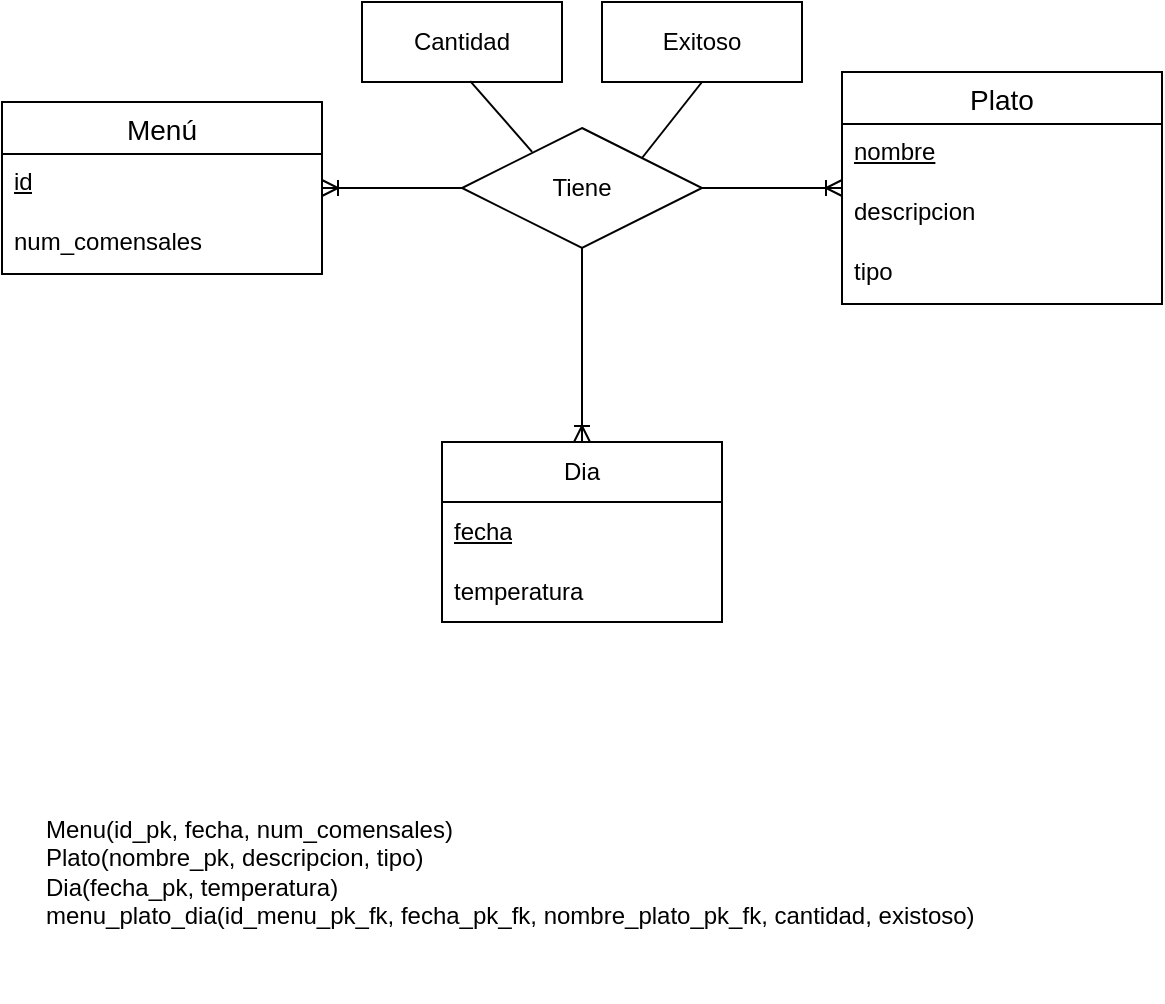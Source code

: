 <mxfile version="22.0.4" type="github">
  <diagram name="Página-1" id="dDkpwZAfPgdj7UrKbWsn">
    <mxGraphModel dx="1434" dy="800" grid="1" gridSize="10" guides="1" tooltips="1" connect="1" arrows="1" fold="1" page="1" pageScale="1" pageWidth="827" pageHeight="1169" math="0" shadow="0">
      <root>
        <mxCell id="0" />
        <mxCell id="1" parent="0" />
        <mxCell id="tULLvEB-9hIpSZvFCdhP-1" value="Menú" style="swimlane;fontStyle=0;childLayout=stackLayout;horizontal=1;startSize=26;horizontalStack=0;resizeParent=1;resizeParentMax=0;resizeLast=0;collapsible=1;marginBottom=0;align=center;fontSize=14;" parent="1" vertex="1">
          <mxGeometry x="150" y="190" width="160" height="86" as="geometry" />
        </mxCell>
        <mxCell id="tULLvEB-9hIpSZvFCdhP-10" value="&lt;u&gt;id&lt;/u&gt;" style="text;strokeColor=none;fillColor=none;spacingLeft=4;spacingRight=4;overflow=hidden;rotatable=0;points=[[0,0.5],[1,0.5]];portConstraint=eastwest;fontSize=12;whiteSpace=wrap;html=1;" parent="tULLvEB-9hIpSZvFCdhP-1" vertex="1">
          <mxGeometry y="26" width="160" height="30" as="geometry" />
        </mxCell>
        <mxCell id="tULLvEB-9hIpSZvFCdhP-3" value="num_comensales" style="text;strokeColor=none;fillColor=none;spacingLeft=4;spacingRight=4;overflow=hidden;rotatable=0;points=[[0,0.5],[1,0.5]];portConstraint=eastwest;fontSize=12;whiteSpace=wrap;html=1;" parent="tULLvEB-9hIpSZvFCdhP-1" vertex="1">
          <mxGeometry y="56" width="160" height="30" as="geometry" />
        </mxCell>
        <mxCell id="tULLvEB-9hIpSZvFCdhP-5" value="Plato" style="swimlane;fontStyle=0;childLayout=stackLayout;horizontal=1;startSize=26;horizontalStack=0;resizeParent=1;resizeParentMax=0;resizeLast=0;collapsible=1;marginBottom=0;align=center;fontSize=14;" parent="1" vertex="1">
          <mxGeometry x="570" y="175" width="160" height="116" as="geometry" />
        </mxCell>
        <mxCell id="tULLvEB-9hIpSZvFCdhP-6" value="&lt;u&gt;nombre&lt;/u&gt;" style="text;strokeColor=none;fillColor=none;spacingLeft=4;spacingRight=4;overflow=hidden;rotatable=0;points=[[0,0.5],[1,0.5]];portConstraint=eastwest;fontSize=12;whiteSpace=wrap;html=1;" parent="tULLvEB-9hIpSZvFCdhP-5" vertex="1">
          <mxGeometry y="26" width="160" height="30" as="geometry" />
        </mxCell>
        <mxCell id="tULLvEB-9hIpSZvFCdhP-7" value="descripcion" style="text;strokeColor=none;fillColor=none;spacingLeft=4;spacingRight=4;overflow=hidden;rotatable=0;points=[[0,0.5],[1,0.5]];portConstraint=eastwest;fontSize=12;whiteSpace=wrap;html=1;" parent="tULLvEB-9hIpSZvFCdhP-5" vertex="1">
          <mxGeometry y="56" width="160" height="30" as="geometry" />
        </mxCell>
        <mxCell id="tULLvEB-9hIpSZvFCdhP-8" value="tipo" style="text;strokeColor=none;fillColor=none;spacingLeft=4;spacingRight=4;overflow=hidden;rotatable=0;points=[[0,0.5],[1,0.5]];portConstraint=eastwest;fontSize=12;whiteSpace=wrap;html=1;" parent="tULLvEB-9hIpSZvFCdhP-5" vertex="1">
          <mxGeometry y="86" width="160" height="30" as="geometry" />
        </mxCell>
        <mxCell id="tULLvEB-9hIpSZvFCdhP-15" style="edgeStyle=orthogonalEdgeStyle;rounded=0;orthogonalLoop=1;jettySize=auto;html=1;exitX=0;exitY=0.5;exitDx=0;exitDy=0;endArrow=ERoneToMany;endFill=0;" parent="1" source="tULLvEB-9hIpSZvFCdhP-11" target="tULLvEB-9hIpSZvFCdhP-1" edge="1">
          <mxGeometry relative="1" as="geometry" />
        </mxCell>
        <mxCell id="tULLvEB-9hIpSZvFCdhP-16" style="edgeStyle=orthogonalEdgeStyle;rounded=0;orthogonalLoop=1;jettySize=auto;html=1;exitX=1;exitY=0.5;exitDx=0;exitDy=0;endArrow=ERoneToMany;endFill=0;" parent="1" source="tULLvEB-9hIpSZvFCdhP-11" target="tULLvEB-9hIpSZvFCdhP-5" edge="1">
          <mxGeometry relative="1" as="geometry" />
        </mxCell>
        <mxCell id="E4JtW_uPjeM2TYHYi-tP-5" style="edgeStyle=orthogonalEdgeStyle;rounded=0;orthogonalLoop=1;jettySize=auto;html=1;endArrow=ERoneToMany;endFill=0;" edge="1" parent="1" source="tULLvEB-9hIpSZvFCdhP-11" target="E4JtW_uPjeM2TYHYi-tP-1">
          <mxGeometry relative="1" as="geometry" />
        </mxCell>
        <mxCell id="tULLvEB-9hIpSZvFCdhP-11" value="Tiene" style="shape=rhombus;perimeter=rhombusPerimeter;whiteSpace=wrap;html=1;align=center;" parent="1" vertex="1">
          <mxGeometry x="380" y="203" width="120" height="60" as="geometry" />
        </mxCell>
        <mxCell id="tULLvEB-9hIpSZvFCdhP-12" value="Cantidad" style="whiteSpace=wrap;html=1;align=center;" parent="1" vertex="1">
          <mxGeometry x="330" y="140" width="100" height="40" as="geometry" />
        </mxCell>
        <mxCell id="tULLvEB-9hIpSZvFCdhP-14" value="" style="endArrow=none;html=1;rounded=0;exitX=0.333;exitY=0.283;exitDx=0;exitDy=0;exitPerimeter=0;entryX=0.541;entryY=0.988;entryDx=0;entryDy=0;entryPerimeter=0;" parent="1" target="tULLvEB-9hIpSZvFCdhP-12" edge="1">
          <mxGeometry width="50" height="50" relative="1" as="geometry">
            <mxPoint x="415.06" y="214.94" as="sourcePoint" />
            <mxPoint x="380.0" y="175.0" as="targetPoint" />
          </mxGeometry>
        </mxCell>
        <mxCell id="5y0vsL8qkji544Pd7RJk-1" value="Menu(id_pk, fecha, num_comensales)&lt;br&gt;Plato(nombre_pk, descripcion, tipo)&lt;br&gt;Dia(fecha_pk, temperatura)&lt;br&gt;menu_plato_dia(id_menu_pk_fk, fecha_pk_fk, nombre_plato_pk_fk, cantidad, existoso)" style="text;html=1;strokeColor=none;fillColor=none;align=left;verticalAlign=middle;whiteSpace=wrap;rounded=0;" parent="1" vertex="1">
          <mxGeometry x="170" y="510" width="500" height="130" as="geometry" />
        </mxCell>
        <mxCell id="E4JtW_uPjeM2TYHYi-tP-1" value="Dia" style="swimlane;fontStyle=0;childLayout=stackLayout;horizontal=1;startSize=30;horizontalStack=0;resizeParent=1;resizeParentMax=0;resizeLast=0;collapsible=1;marginBottom=0;whiteSpace=wrap;html=1;" vertex="1" parent="1">
          <mxGeometry x="370" y="360" width="140" height="90" as="geometry" />
        </mxCell>
        <mxCell id="E4JtW_uPjeM2TYHYi-tP-2" value="&lt;u&gt;fecha&lt;/u&gt;" style="text;strokeColor=none;fillColor=none;align=left;verticalAlign=middle;spacingLeft=4;spacingRight=4;overflow=hidden;points=[[0,0.5],[1,0.5]];portConstraint=eastwest;rotatable=0;whiteSpace=wrap;html=1;" vertex="1" parent="E4JtW_uPjeM2TYHYi-tP-1">
          <mxGeometry y="30" width="140" height="30" as="geometry" />
        </mxCell>
        <mxCell id="E4JtW_uPjeM2TYHYi-tP-3" value="temperatura" style="text;strokeColor=none;fillColor=none;align=left;verticalAlign=middle;spacingLeft=4;spacingRight=4;overflow=hidden;points=[[0,0.5],[1,0.5]];portConstraint=eastwest;rotatable=0;whiteSpace=wrap;html=1;" vertex="1" parent="E4JtW_uPjeM2TYHYi-tP-1">
          <mxGeometry y="60" width="140" height="30" as="geometry" />
        </mxCell>
        <mxCell id="E4JtW_uPjeM2TYHYi-tP-6" value="Exitoso" style="whiteSpace=wrap;html=1;align=center;" vertex="1" parent="1">
          <mxGeometry x="450" y="140" width="100" height="40" as="geometry" />
        </mxCell>
        <mxCell id="E4JtW_uPjeM2TYHYi-tP-7" value="" style="endArrow=none;html=1;rounded=0;entryX=0.5;entryY=1;entryDx=0;entryDy=0;exitX=1;exitY=0;exitDx=0;exitDy=0;" edge="1" parent="1" source="tULLvEB-9hIpSZvFCdhP-11" target="E4JtW_uPjeM2TYHYi-tP-6">
          <mxGeometry width="50" height="50" relative="1" as="geometry">
            <mxPoint x="160" y="350" as="sourcePoint" />
            <mxPoint x="210" y="300" as="targetPoint" />
          </mxGeometry>
        </mxCell>
      </root>
    </mxGraphModel>
  </diagram>
</mxfile>
